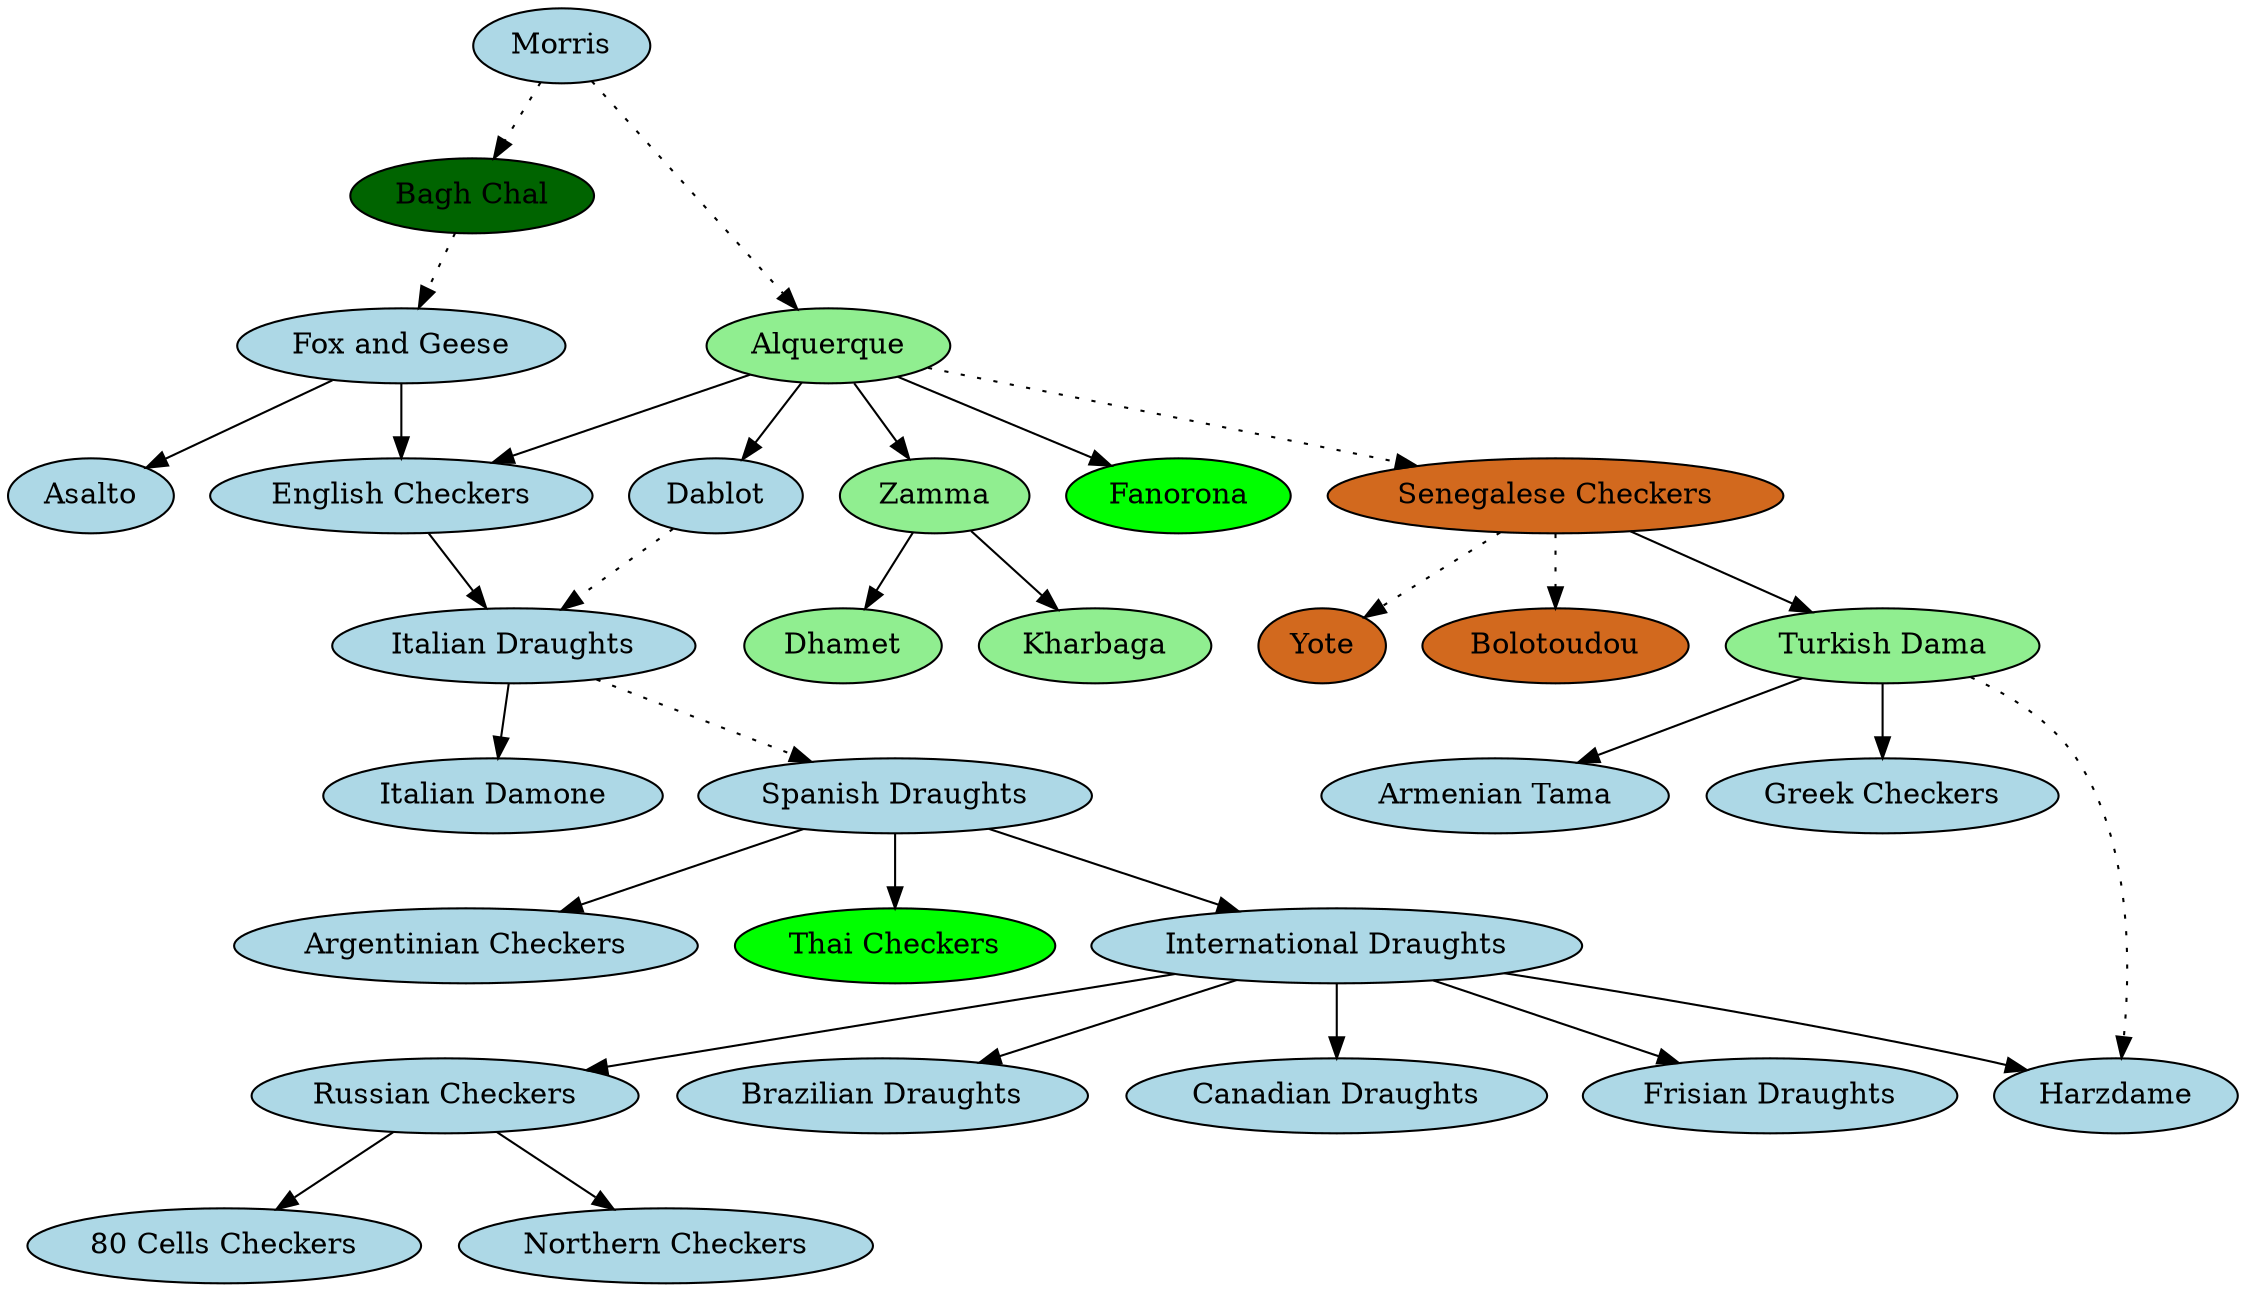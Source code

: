 digraph checkers {
    "Morris"[style="filled",fillcolor="lightblue"];
    "Bagh Chal"[style="filled",fillcolor="darkgreen"];
    "Alquerque"[style="filled",fillcolor="lightgreen"];
    "Zamma"[style="filled",fillcolor="lightgreen"];
    "Dhamet"[style="filled",fillcolor="lightgreen"];
    "Kharbaga"[style="filled",fillcolor="lightgreen"];
    "Dablot"[style="filled",fillcolor="lightblue"];
    "Fox and Geese"[style="filled",fillcolor="lightblue"];
    "Asalto"[style="filled",fillcolor="lightblue"];
    "Fanorona"[style="filled",fillcolor="green"];

    "Senegalese Checkers"[style="filled",fillcolor="chocolate"];
    "Yote"[style="filled",fillcolor="chocolate"];
    "Bolotoudou"[style="filled",fillcolor="chocolate"];
    "Turkish Dama"[style="filled",fillcolor="lightgreen"];
    "Armenian Tama"[style="filled",fillcolor="lightblue"];
    "Greek Checkers"[style="filled",fillcolor="lightblue"];
    "English Checkers"[style="filled",fillcolor="lightblue"];
    "Italian Draughts"[style="filled",fillcolor="lightblue"];
    "Italian Damone"[style="filled",fillcolor="lightblue"];
    "Spanish Draughts"[style="filled",fillcolor="lightblue"];
    "Argentinian Checkers"[style="filled",fillcolor="lightblue"];
    "Thai Checkers"[style="filled",fillcolor="green"];
    "International Draughts"[style="filled",fillcolor="lightblue"];
    "Russian Checkers"[style="filled",fillcolor="lightblue"];
    "80 Cells Checkers"[style="filled",fillcolor="lightblue"];
    "Northern Checkers"[style="filled",fillcolor="lightblue"];
    "Brazilian Draughts"[style="filled",fillcolor="lightblue"];
    "Canadian Draughts"[style="filled",fillcolor="lightblue"];
    "Harzdame"[style="filled",fillcolor="lightblue"];
    "Frisian Draughts"[style="filled",fillcolor="lightblue"];

    "Morris" -> "Bagh Chal"[style=dotted];
    "Morris" -> "Alquerque"[style=dotted];
    "Bagh Chal" -> "Fox and Geese"[style=dotted];
    "Alquerque" -> "Zamma";
    "Alquerque" -> "Dablot";
    "Zamma" -> "Dhamet";
    "Zamma" -> "Kharbaga";
    "Alquerque" -> "English Checkers";
    "Alquerque" -> "Fanorona";
    "Fox and Geese" -> "English Checkers";
    "Fox and Geese" -> "Asalto";
    "Alquerque" -> "Senegalese Checkers"[style=dotted];
    "Senegalese Checkers" -> "Turkish Dama";
    "Turkish Dama" -> "Greek Checkers";
    "Turkish Dama" -> "Armenian Tama";
    "Dablot" -> "Italian Draughts"[style=dotted];
    "International Draughts" -> "Harzdame";
    "English Checkers" -> "Italian Draughts";
    "Italian Draughts" -> "Italian Damone";
    "Italian Draughts" -> "Spanish Draughts"[style=dotted];
    "Spanish Draughts" -> "International Draughts";
    "Spanish Draughts" -> "Argentinian Checkers";
    "Spanish Draughts" -> "Thai Checkers";
    "International Draughts" -> "Russian Checkers";
    "International Draughts" -> "Brazilian Draughts";
    "International Draughts" -> "Canadian Draughts";
    "Russian Checkers" -> "80 Cells Checkers";
    "Russian Checkers" -> "Northern Checkers";
    "International Draughts" -> "Frisian Draughts";
    "Turkish Dama" -> "Harzdame"[style=dotted];
    "Senegalese Checkers" -> "Yote"[style=dotted];
    "Senegalese Checkers" -> "Bolotoudou"[style=dotted];
}
